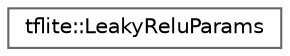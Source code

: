 digraph "Graphical Class Hierarchy"
{
 // LATEX_PDF_SIZE
  bgcolor="transparent";
  edge [fontname=Helvetica,fontsize=10,labelfontname=Helvetica,labelfontsize=10];
  node [fontname=Helvetica,fontsize=10,shape=box,height=0.2,width=0.4];
  rankdir="LR";
  Node0 [id="Node000000",label="tflite::LeakyReluParams",height=0.2,width=0.4,color="grey40", fillcolor="white", style="filled",URL="$structtflite_1_1_leaky_relu_params.html",tooltip=" "];
}
